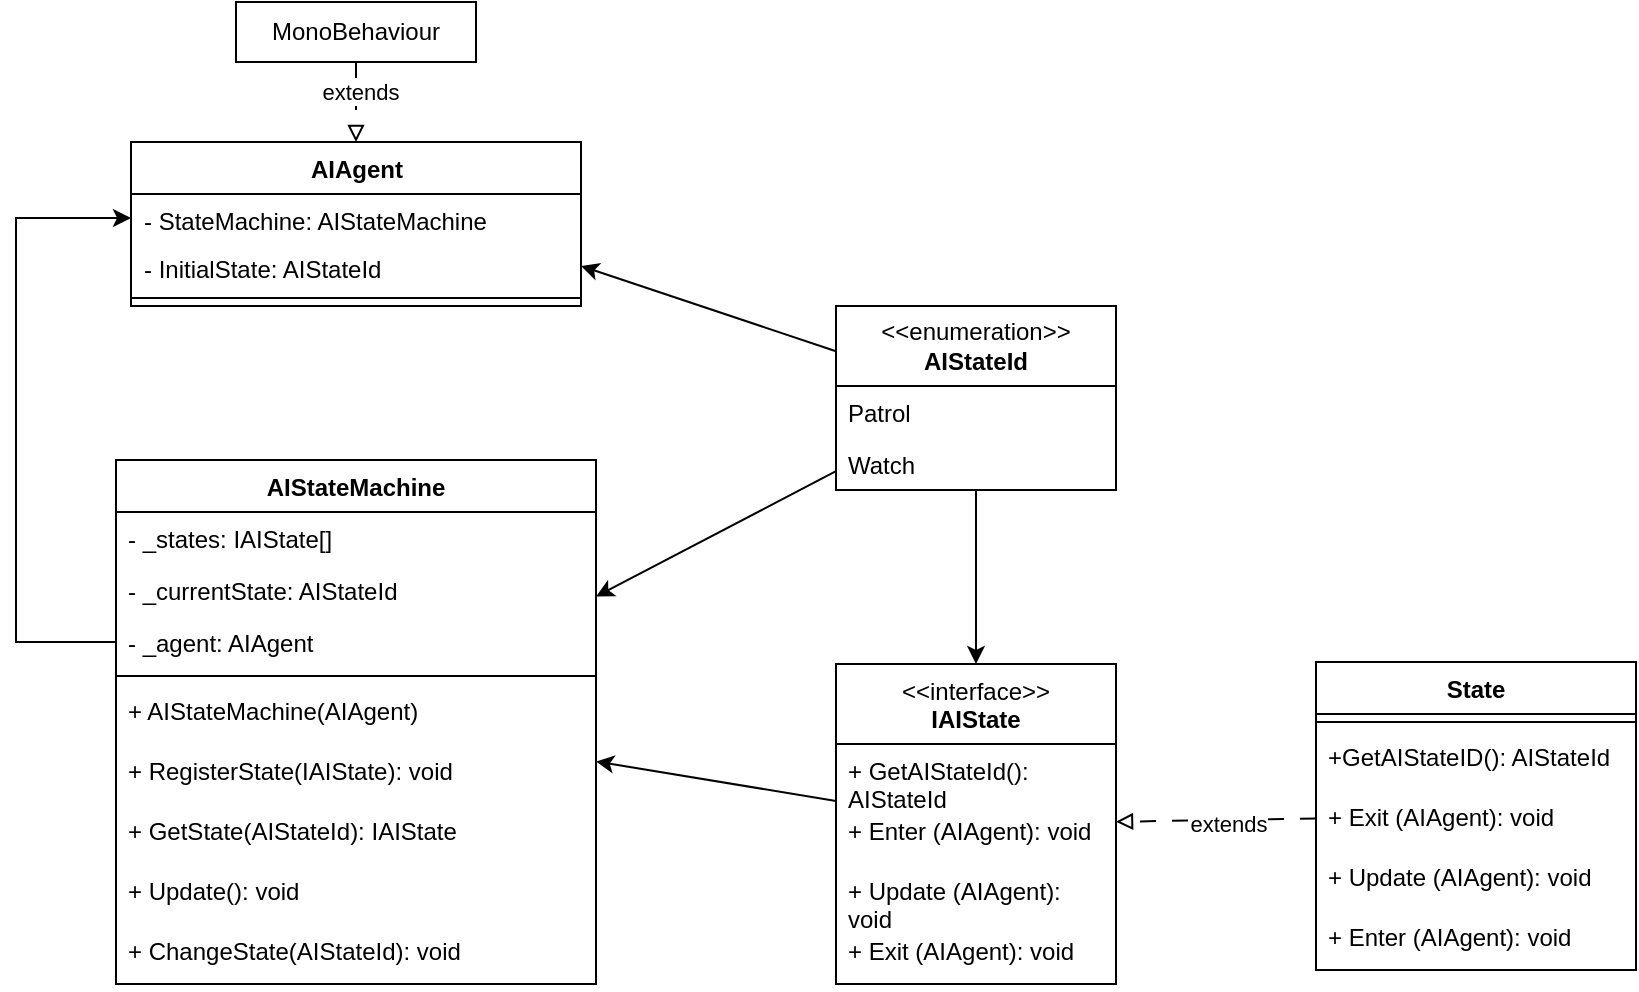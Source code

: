 <mxfile version="26.2.12">
  <diagram name="Page-1" id="kHhe8kczdu0nbJKOYwm2">
    <mxGraphModel dx="1301" dy="871" grid="1" gridSize="10" guides="1" tooltips="1" connect="1" arrows="1" fold="1" page="1" pageScale="1" pageWidth="850" pageHeight="1100" math="0" shadow="0">
      <root>
        <mxCell id="0" />
        <mxCell id="1" parent="0" />
        <mxCell id="cAc9sIujMGROLe1vqZh1-21" style="rounded=0;orthogonalLoop=1;jettySize=auto;html=1;dashed=1;dashPattern=8 8;endArrow=block;endFill=0;startSize=12;" edge="1" parent="1" source="cAc9sIujMGROLe1vqZh1-1" target="cAc9sIujMGROLe1vqZh1-17">
          <mxGeometry relative="1" as="geometry" />
        </mxCell>
        <mxCell id="cAc9sIujMGROLe1vqZh1-22" value="extends" style="edgeLabel;html=1;align=center;verticalAlign=middle;resizable=0;points=[];" vertex="1" connectable="0" parent="cAc9sIujMGROLe1vqZh1-21">
          <mxGeometry x="-0.116" y="2" relative="1" as="geometry">
            <mxPoint as="offset" />
          </mxGeometry>
        </mxCell>
        <mxCell id="cAc9sIujMGROLe1vqZh1-53" style="rounded=0;orthogonalLoop=1;jettySize=auto;html=1;startSize=12;" edge="1" parent="1" source="cAc9sIujMGROLe1vqZh1-17" target="cAc9sIujMGROLe1vqZh1-41">
          <mxGeometry relative="1" as="geometry" />
        </mxCell>
        <mxCell id="cAc9sIujMGROLe1vqZh1-1" value="State" style="swimlane;fontStyle=1;align=center;verticalAlign=top;childLayout=stackLayout;horizontal=1;startSize=26;horizontalStack=0;resizeParent=1;resizeParentMax=0;resizeLast=0;collapsible=1;marginBottom=0;whiteSpace=wrap;html=1;" vertex="1" parent="1">
          <mxGeometry x="1070" y="520" width="160" height="154" as="geometry" />
        </mxCell>
        <mxCell id="cAc9sIujMGROLe1vqZh1-3" value="" style="line;strokeWidth=1;fillColor=none;align=left;verticalAlign=middle;spacingTop=-1;spacingLeft=3;spacingRight=3;rotatable=0;labelPosition=right;points=[];portConstraint=eastwest;strokeColor=inherit;" vertex="1" parent="cAc9sIujMGROLe1vqZh1-1">
          <mxGeometry y="26" width="160" height="8" as="geometry" />
        </mxCell>
        <mxCell id="cAc9sIujMGROLe1vqZh1-37" value="+GetAIStateID(): AIStateId" style="text;strokeColor=none;fillColor=none;align=left;verticalAlign=top;spacingLeft=4;spacingRight=4;overflow=hidden;rotatable=0;points=[[0,0.5],[1,0.5]];portConstraint=eastwest;whiteSpace=wrap;html=1;" vertex="1" parent="cAc9sIujMGROLe1vqZh1-1">
          <mxGeometry y="34" width="160" height="30" as="geometry" />
        </mxCell>
        <mxCell id="cAc9sIujMGROLe1vqZh1-31" value="+ Exit (AIAgent): void" style="text;strokeColor=none;fillColor=none;align=left;verticalAlign=top;spacingLeft=4;spacingRight=4;overflow=hidden;rotatable=0;points=[[0,0.5],[1,0.5]];portConstraint=eastwest;whiteSpace=wrap;html=1;" vertex="1" parent="cAc9sIujMGROLe1vqZh1-1">
          <mxGeometry y="64" width="160" height="30" as="geometry" />
        </mxCell>
        <mxCell id="cAc9sIujMGROLe1vqZh1-30" value="&lt;div&gt;+ Update (AIAgent): void&lt;br&gt;&lt;div&gt;&lt;br&gt;&lt;br&gt;&lt;/div&gt;&lt;br&gt;&lt;/div&gt;" style="text;strokeColor=none;fillColor=none;align=left;verticalAlign=top;spacingLeft=4;spacingRight=4;overflow=hidden;rotatable=0;points=[[0,0.5],[1,0.5]];portConstraint=eastwest;whiteSpace=wrap;html=1;" vertex="1" parent="cAc9sIujMGROLe1vqZh1-1">
          <mxGeometry y="94" width="160" height="30" as="geometry" />
        </mxCell>
        <mxCell id="cAc9sIujMGROLe1vqZh1-29" value="&lt;div&gt;+ Enter (AIAgent): void&lt;br&gt;&lt;br&gt;&lt;/div&gt;" style="text;strokeColor=none;fillColor=none;align=left;verticalAlign=top;spacingLeft=4;spacingRight=4;overflow=hidden;rotatable=0;points=[[0,0.5],[1,0.5]];portConstraint=eastwest;whiteSpace=wrap;html=1;" vertex="1" parent="cAc9sIujMGROLe1vqZh1-1">
          <mxGeometry y="124" width="160" height="30" as="geometry" />
        </mxCell>
        <mxCell id="cAc9sIujMGROLe1vqZh1-5" value="&lt;div&gt;AIAgent&lt;/div&gt;" style="swimlane;fontStyle=1;align=center;verticalAlign=top;childLayout=stackLayout;horizontal=1;startSize=26;horizontalStack=0;resizeParent=1;resizeParentMax=0;resizeLast=0;collapsible=1;marginBottom=0;whiteSpace=wrap;html=1;" vertex="1" parent="1">
          <mxGeometry x="477.5" y="260" width="225" height="82" as="geometry" />
        </mxCell>
        <mxCell id="cAc9sIujMGROLe1vqZh1-6" value="- StateMachine: AIStateMachine" style="text;strokeColor=none;fillColor=none;align=left;verticalAlign=top;spacingLeft=4;spacingRight=4;overflow=hidden;rotatable=0;points=[[0,0.5],[1,0.5]];portConstraint=eastwest;whiteSpace=wrap;html=1;" vertex="1" parent="cAc9sIujMGROLe1vqZh1-5">
          <mxGeometry y="26" width="225" height="24" as="geometry" />
        </mxCell>
        <mxCell id="cAc9sIujMGROLe1vqZh1-49" value="- InitialState: AIStateId" style="text;strokeColor=none;fillColor=none;align=left;verticalAlign=top;spacingLeft=4;spacingRight=4;overflow=hidden;rotatable=0;points=[[0,0.5],[1,0.5]];portConstraint=eastwest;whiteSpace=wrap;html=1;" vertex="1" parent="cAc9sIujMGROLe1vqZh1-5">
          <mxGeometry y="50" width="225" height="24" as="geometry" />
        </mxCell>
        <mxCell id="cAc9sIujMGROLe1vqZh1-7" value="" style="line;strokeWidth=1;fillColor=none;align=left;verticalAlign=middle;spacingTop=-1;spacingLeft=3;spacingRight=3;rotatable=0;labelPosition=right;points=[];portConstraint=eastwest;strokeColor=inherit;" vertex="1" parent="cAc9sIujMGROLe1vqZh1-5">
          <mxGeometry y="74" width="225" height="8" as="geometry" />
        </mxCell>
        <mxCell id="cAc9sIujMGROLe1vqZh1-65" style="rounded=0;orthogonalLoop=1;jettySize=auto;html=1;" edge="1" parent="1" source="cAc9sIujMGROLe1vqZh1-33" target="cAc9sIujMGROLe1vqZh1-41">
          <mxGeometry relative="1" as="geometry" />
        </mxCell>
        <mxCell id="cAc9sIujMGROLe1vqZh1-66" style="rounded=0;orthogonalLoop=1;jettySize=auto;html=1;entryX=1;entryY=0.5;entryDx=0;entryDy=0;" edge="1" parent="1" source="cAc9sIujMGROLe1vqZh1-33" target="cAc9sIujMGROLe1vqZh1-49">
          <mxGeometry relative="1" as="geometry" />
        </mxCell>
        <mxCell id="cAc9sIujMGROLe1vqZh1-33" value="&lt;div&gt;&amp;lt;&amp;lt;enumeration&amp;gt;&amp;gt;&lt;/div&gt;&lt;div&gt;&lt;b&gt;AIStateId&lt;/b&gt;&lt;/div&gt;" style="swimlane;fontStyle=0;childLayout=stackLayout;horizontal=1;startSize=40;fillColor=none;horizontalStack=0;resizeParent=1;resizeParentMax=0;resizeLast=0;collapsible=1;marginBottom=0;whiteSpace=wrap;html=1;" vertex="1" parent="1">
          <mxGeometry x="830" y="342" width="140" height="92" as="geometry" />
        </mxCell>
        <mxCell id="cAc9sIujMGROLe1vqZh1-34" value="Patrol" style="text;strokeColor=none;fillColor=none;align=left;verticalAlign=top;spacingLeft=4;spacingRight=4;overflow=hidden;rotatable=0;points=[[0,0.5],[1,0.5]];portConstraint=eastwest;whiteSpace=wrap;html=1;" vertex="1" parent="cAc9sIujMGROLe1vqZh1-33">
          <mxGeometry y="40" width="140" height="26" as="geometry" />
        </mxCell>
        <mxCell id="cAc9sIujMGROLe1vqZh1-35" value="Watch" style="text;strokeColor=none;fillColor=none;align=left;verticalAlign=top;spacingLeft=4;spacingRight=4;overflow=hidden;rotatable=0;points=[[0,0.5],[1,0.5]];portConstraint=eastwest;whiteSpace=wrap;html=1;" vertex="1" parent="cAc9sIujMGROLe1vqZh1-33">
          <mxGeometry y="66" width="140" height="26" as="geometry" />
        </mxCell>
        <mxCell id="cAc9sIujMGROLe1vqZh1-41" value="AIStateMachine" style="swimlane;fontStyle=1;align=center;verticalAlign=top;childLayout=stackLayout;horizontal=1;startSize=26;horizontalStack=0;resizeParent=1;resizeParentMax=0;resizeLast=0;collapsible=1;marginBottom=0;whiteSpace=wrap;html=1;" vertex="1" parent="1">
          <mxGeometry x="470" y="419" width="240" height="262" as="geometry" />
        </mxCell>
        <mxCell id="cAc9sIujMGROLe1vqZh1-42" value="- _states: IAIState[]" style="text;strokeColor=none;fillColor=none;align=left;verticalAlign=top;spacingLeft=4;spacingRight=4;overflow=hidden;rotatable=0;points=[[0,0.5],[1,0.5]];portConstraint=eastwest;whiteSpace=wrap;html=1;" vertex="1" parent="cAc9sIujMGROLe1vqZh1-41">
          <mxGeometry y="26" width="240" height="26" as="geometry" />
        </mxCell>
        <mxCell id="cAc9sIujMGROLe1vqZh1-51" value="- _currentState: AIStateId" style="text;strokeColor=none;fillColor=none;align=left;verticalAlign=top;spacingLeft=4;spacingRight=4;overflow=hidden;rotatable=0;points=[[0,0.5],[1,0.5]];portConstraint=eastwest;whiteSpace=wrap;html=1;" vertex="1" parent="cAc9sIujMGROLe1vqZh1-41">
          <mxGeometry y="52" width="240" height="26" as="geometry" />
        </mxCell>
        <mxCell id="cAc9sIujMGROLe1vqZh1-50" value="- _agent: AIAgent" style="text;strokeColor=none;fillColor=none;align=left;verticalAlign=top;spacingLeft=4;spacingRight=4;overflow=hidden;rotatable=0;points=[[0,0.5],[1,0.5]];portConstraint=eastwest;whiteSpace=wrap;html=1;" vertex="1" parent="cAc9sIujMGROLe1vqZh1-41">
          <mxGeometry y="78" width="240" height="26" as="geometry" />
        </mxCell>
        <mxCell id="cAc9sIujMGROLe1vqZh1-43" value="" style="line;strokeWidth=1;fillColor=none;align=left;verticalAlign=middle;spacingTop=-1;spacingLeft=3;spacingRight=3;rotatable=0;labelPosition=right;points=[];portConstraint=eastwest;strokeColor=inherit;" vertex="1" parent="cAc9sIujMGROLe1vqZh1-41">
          <mxGeometry y="104" width="240" height="8" as="geometry" />
        </mxCell>
        <mxCell id="cAc9sIujMGROLe1vqZh1-47" value="+ AIStateMachine(AIAgent)" style="text;strokeColor=none;fillColor=none;align=left;verticalAlign=top;spacingLeft=4;spacingRight=4;overflow=hidden;rotatable=0;points=[[0,0.5],[1,0.5]];portConstraint=eastwest;whiteSpace=wrap;html=1;" vertex="1" parent="cAc9sIujMGROLe1vqZh1-41">
          <mxGeometry y="112" width="240" height="30" as="geometry" />
        </mxCell>
        <mxCell id="cAc9sIujMGROLe1vqZh1-58" value="+ RegisterState(IAIState): void" style="text;strokeColor=none;fillColor=none;align=left;verticalAlign=top;spacingLeft=4;spacingRight=4;overflow=hidden;rotatable=0;points=[[0,0.5],[1,0.5]];portConstraint=eastwest;whiteSpace=wrap;html=1;" vertex="1" parent="cAc9sIujMGROLe1vqZh1-41">
          <mxGeometry y="142" width="240" height="30" as="geometry" />
        </mxCell>
        <mxCell id="cAc9sIujMGROLe1vqZh1-57" value="+ GetState(AIStateId): IAIState" style="text;strokeColor=none;fillColor=none;align=left;verticalAlign=top;spacingLeft=4;spacingRight=4;overflow=hidden;rotatable=0;points=[[0,0.5],[1,0.5]];portConstraint=eastwest;whiteSpace=wrap;html=1;" vertex="1" parent="cAc9sIujMGROLe1vqZh1-41">
          <mxGeometry y="172" width="240" height="30" as="geometry" />
        </mxCell>
        <mxCell id="cAc9sIujMGROLe1vqZh1-56" value="+ Update(): void" style="text;strokeColor=none;fillColor=none;align=left;verticalAlign=top;spacingLeft=4;spacingRight=4;overflow=hidden;rotatable=0;points=[[0,0.5],[1,0.5]];portConstraint=eastwest;whiteSpace=wrap;html=1;" vertex="1" parent="cAc9sIujMGROLe1vqZh1-41">
          <mxGeometry y="202" width="240" height="30" as="geometry" />
        </mxCell>
        <mxCell id="cAc9sIujMGROLe1vqZh1-55" value="+ ChangeState(AIStateId): void" style="text;strokeColor=none;fillColor=none;align=left;verticalAlign=top;spacingLeft=4;spacingRight=4;overflow=hidden;rotatable=0;points=[[0,0.5],[1,0.5]];portConstraint=eastwest;whiteSpace=wrap;html=1;" vertex="1" parent="cAc9sIujMGROLe1vqZh1-41">
          <mxGeometry y="232" width="240" height="30" as="geometry" />
        </mxCell>
        <mxCell id="cAc9sIujMGROLe1vqZh1-60" style="rounded=0;orthogonalLoop=1;jettySize=auto;html=1;startSize=12;endArrow=block;endFill=0;dashed=1;dashPattern=8 8;" edge="1" parent="1" source="cAc9sIujMGROLe1vqZh1-59" target="cAc9sIujMGROLe1vqZh1-5">
          <mxGeometry relative="1" as="geometry" />
        </mxCell>
        <mxCell id="cAc9sIujMGROLe1vqZh1-64" value="extends" style="edgeLabel;html=1;align=center;verticalAlign=middle;resizable=0;points=[];" vertex="1" connectable="0" parent="cAc9sIujMGROLe1vqZh1-60">
          <mxGeometry x="-0.25" y="2" relative="1" as="geometry">
            <mxPoint as="offset" />
          </mxGeometry>
        </mxCell>
        <mxCell id="cAc9sIujMGROLe1vqZh1-59" value="MonoBehaviour" style="html=1;whiteSpace=wrap;" vertex="1" parent="1">
          <mxGeometry x="530" y="190" width="120" height="30" as="geometry" />
        </mxCell>
        <mxCell id="cAc9sIujMGROLe1vqZh1-63" style="edgeStyle=orthogonalEdgeStyle;rounded=0;orthogonalLoop=1;jettySize=auto;html=1;entryX=0;entryY=0.5;entryDx=0;entryDy=0;" edge="1" parent="1" source="cAc9sIujMGROLe1vqZh1-50" target="cAc9sIujMGROLe1vqZh1-6">
          <mxGeometry relative="1" as="geometry">
            <Array as="points">
              <mxPoint x="420" y="510" />
              <mxPoint x="420" y="298" />
            </Array>
          </mxGeometry>
        </mxCell>
        <mxCell id="cAc9sIujMGROLe1vqZh1-17" value="&lt;div&gt;&lt;span style=&quot;font-weight: normal;&quot;&gt;&amp;lt;&amp;lt;interface&amp;gt;&amp;gt;&lt;/span&gt;&lt;/div&gt;&lt;div&gt;IAIState&lt;/div&gt;" style="swimlane;fontStyle=1;align=center;verticalAlign=top;childLayout=stackLayout;horizontal=1;startSize=40;horizontalStack=0;resizeParent=1;resizeParentMax=0;resizeLast=0;collapsible=1;marginBottom=0;whiteSpace=wrap;html=1;direction=east;movable=1;resizable=1;rotatable=1;deletable=1;editable=1;locked=0;connectable=1;" vertex="1" parent="1">
          <mxGeometry x="830" y="521" width="140" height="160" as="geometry" />
        </mxCell>
        <mxCell id="cAc9sIujMGROLe1vqZh1-32" value="+ GetAIStateId(): AIStateId" style="text;strokeColor=none;fillColor=none;align=left;verticalAlign=top;spacingLeft=4;spacingRight=4;overflow=hidden;rotatable=0;points=[[0,0.5],[1,0.5]];portConstraint=eastwest;whiteSpace=wrap;html=1;" vertex="1" parent="cAc9sIujMGROLe1vqZh1-17">
          <mxGeometry y="40" width="140" height="30" as="geometry" />
        </mxCell>
        <mxCell id="cAc9sIujMGROLe1vqZh1-18" value="&lt;div&gt;+ Enter (AIAgent): void&lt;br&gt;&lt;br&gt;&lt;/div&gt;" style="text;strokeColor=none;fillColor=none;align=left;verticalAlign=top;spacingLeft=4;spacingRight=4;overflow=hidden;rotatable=0;points=[[0,0.5],[1,0.5]];portConstraint=eastwest;whiteSpace=wrap;html=1;" vertex="1" parent="cAc9sIujMGROLe1vqZh1-17">
          <mxGeometry y="70" width="140" height="30" as="geometry" />
        </mxCell>
        <mxCell id="cAc9sIujMGROLe1vqZh1-26" value="&lt;div&gt;+ Update (AIAgent): void&lt;br&gt;&lt;div&gt;&lt;br&gt;&lt;br&gt;&lt;/div&gt;&lt;br&gt;&lt;/div&gt;" style="text;strokeColor=none;fillColor=none;align=left;verticalAlign=top;spacingLeft=4;spacingRight=4;overflow=hidden;rotatable=0;points=[[0,0.5],[1,0.5]];portConstraint=eastwest;whiteSpace=wrap;html=1;" vertex="1" parent="cAc9sIujMGROLe1vqZh1-17">
          <mxGeometry y="100" width="140" height="30" as="geometry" />
        </mxCell>
        <mxCell id="cAc9sIujMGROLe1vqZh1-25" value="+ Exit (AIAgent): void" style="text;strokeColor=none;fillColor=none;align=left;verticalAlign=top;spacingLeft=4;spacingRight=4;overflow=hidden;rotatable=0;points=[[0,0.5],[1,0.5]];portConstraint=eastwest;whiteSpace=wrap;html=1;" vertex="1" parent="cAc9sIujMGROLe1vqZh1-17">
          <mxGeometry y="130" width="140" height="30" as="geometry" />
        </mxCell>
        <mxCell id="cAc9sIujMGROLe1vqZh1-39" style="rounded=0;orthogonalLoop=1;jettySize=auto;html=1;startSize=12;" edge="1" parent="1" source="cAc9sIujMGROLe1vqZh1-33" target="cAc9sIujMGROLe1vqZh1-17">
          <mxGeometry relative="1" as="geometry" />
        </mxCell>
      </root>
    </mxGraphModel>
  </diagram>
</mxfile>
